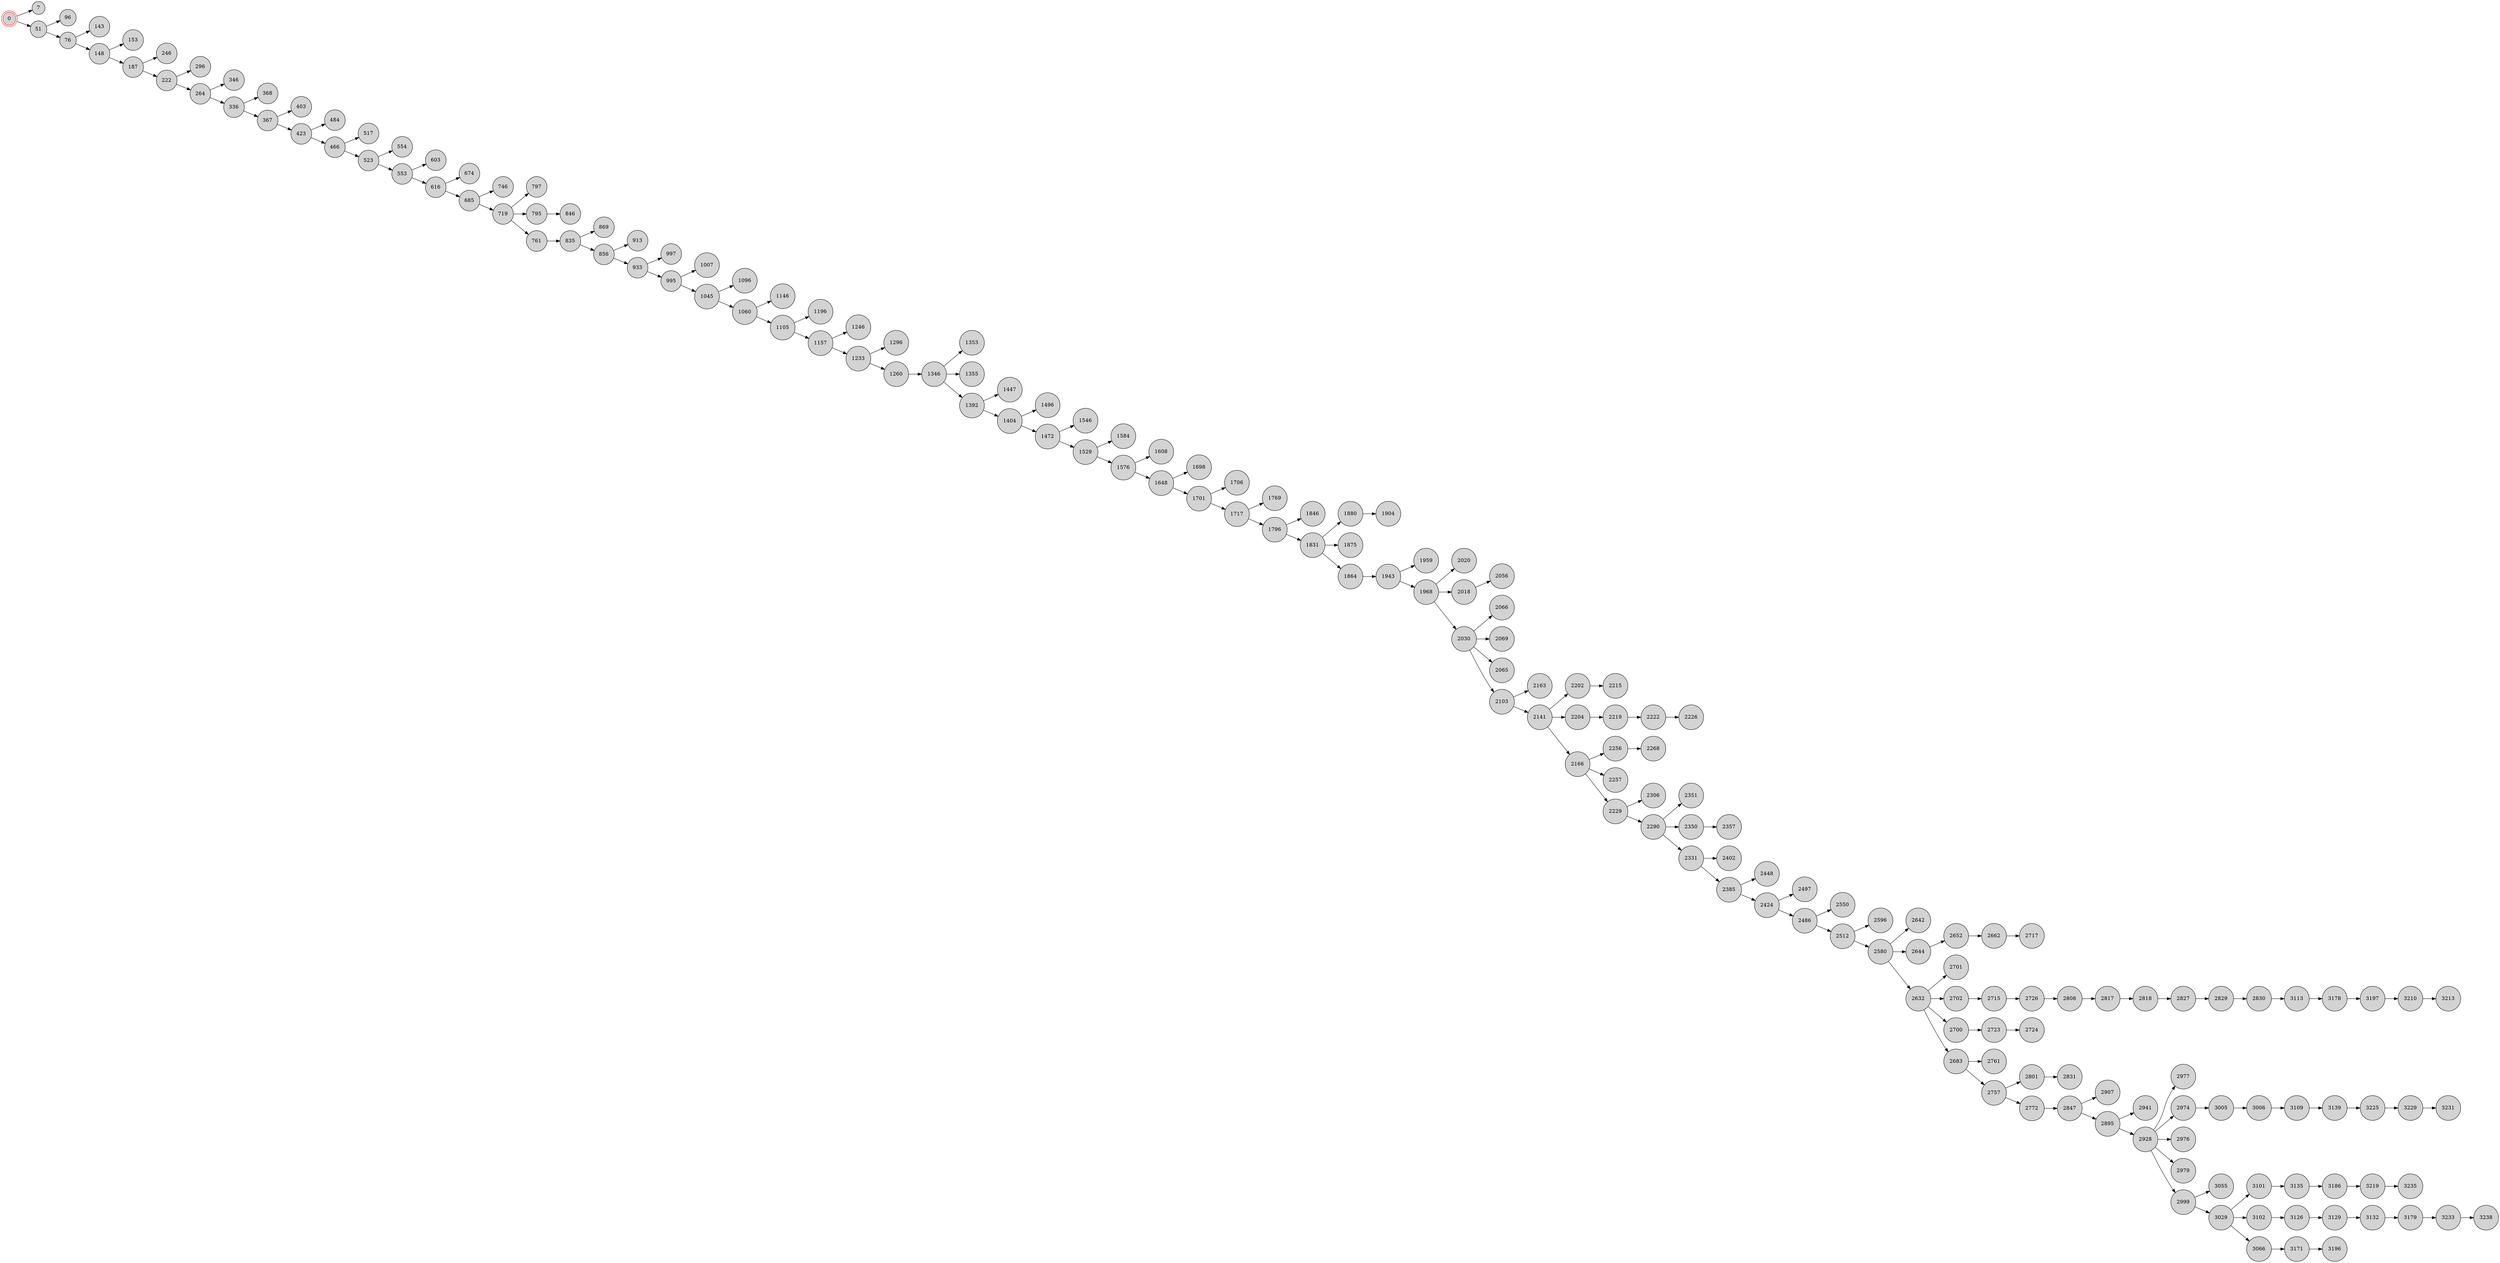 digraph BlockchainTree {
    rankdir=LR;
    node [shape=circle, style=filled, fillcolor=lightgray];

    0 [shape=doublecircle, color=red];
    0 -> 7;
    0 -> 51;
    51 -> 96;
    51 -> 76;
    76 -> 143;
    76 -> 148;
    148 -> 153;
    148 -> 187;
    187 -> 246;
    187 -> 222;
    222 -> 296;
    222 -> 264;
    264 -> 346;
    264 -> 336;
    336 -> 368;
    336 -> 367;
    367 -> 403;
    367 -> 423;
    423 -> 484;
    423 -> 466;
    466 -> 517;
    466 -> 523;
    523 -> 554;
    523 -> 553;
    553 -> 603;
    553 -> 616;
    616 -> 674;
    616 -> 685;
    685 -> 746;
    685 -> 719;
    719 -> 797;
    719 -> 795;
    795 -> 846;
    719 -> 761;
    761 -> 835;
    835 -> 869;
    835 -> 856;
    856 -> 913;
    856 -> 933;
    933 -> 997;
    933 -> 995;
    995 -> 1007;
    995 -> 1045;
    1045 -> 1096;
    1045 -> 1060;
    1060 -> 1146;
    1060 -> 1105;
    1105 -> 1196;
    1105 -> 1157;
    1157 -> 1246;
    1157 -> 1233;
    1233 -> 1296;
    1233 -> 1260;
    1260 -> 1346;
    1346 -> 1353;
    1346 -> 1355;
    1346 -> 1392;
    1392 -> 1447;
    1392 -> 1404;
    1404 -> 1496;
    1404 -> 1472;
    1472 -> 1546;
    1472 -> 1529;
    1529 -> 1584;
    1529 -> 1576;
    1576 -> 1608;
    1576 -> 1648;
    1648 -> 1698;
    1648 -> 1701;
    1701 -> 1706;
    1701 -> 1717;
    1717 -> 1769;
    1717 -> 1796;
    1796 -> 1846;
    1796 -> 1831;
    1831 -> 1880;
    1831 -> 1875;
    1880 -> 1904;
    1831 -> 1864;
    1864 -> 1943;
    1943 -> 1959;
    1943 -> 1968;
    1968 -> 2020;
    1968 -> 2018;
    1968 -> 2030;
    2030 -> 2066;
    2030 -> 2069;
    2018 -> 2056;
    2030 -> 2065;
    2030 -> 2103;
    2103 -> 2163;
    2103 -> 2141;
    2141 -> 2202;
    2202 -> 2215;
    2141 -> 2204;
    2204 -> 2219;
    2219 -> 2222;
    2141 -> 2166;
    2166 -> 2256;
    2166 -> 2257;
    2166 -> 2229;
    2229 -> 2306;
    2256 -> 2268;
    2229 -> 2290;
    2290 -> 2351;
    2290 -> 2350;
    2222 -> 2226;
    2350 -> 2357;
    2290 -> 2331;
    2331 -> 2402;
    2331 -> 2385;
    2385 -> 2448;
    2385 -> 2424;
    2424 -> 2497;
    2424 -> 2486;
    2486 -> 2550;
    2486 -> 2512;
    2512 -> 2596;
    2512 -> 2580;
    2580 -> 2642;
    2580 -> 2644;
    2644 -> 2652;
    2580 -> 2632;
    2632 -> 2701;
    2632 -> 2702;
    2652 -> 2662;
    2632 -> 2700;
    2700 -> 2723;
    2702 -> 2715;
    2632 -> 2683;
    2683 -> 2761;
    2683 -> 2757;
    2757 -> 2801;
    2715 -> 2726;
    2723 -> 2724;
    2726 -> 2808;
    2808 -> 2817;
    2662 -> 2717;
    2817 -> 2818;
    2818 -> 2827;
    2827 -> 2829;
    2801 -> 2831;
    2757 -> 2772;
    2772 -> 2847;
    2847 -> 2907;
    2847 -> 2895;
    2895 -> 2941;
    2895 -> 2928;
    2928 -> 2977;
    2928 -> 2974;
    2974 -> 3005;
    2928 -> 2976;
    2928 -> 2979;
    2928 -> 2999;
    2999 -> 3055;
    2999 -> 3029;
    3029 -> 3101;
    3005 -> 3006;
    2829 -> 2830;
    3029 -> 3102;
    3102 -> 3126;
    3126 -> 3129;
    3101 -> 3135;
    3006 -> 3109;
    3029 -> 3066;
    2830 -> 3113;
    3129 -> 3132;
    3135 -> 3186;
    3066 -> 3171;
    3113 -> 3178;
    3178 -> 3197;
    3197 -> 3210;
    3186 -> 3219;
    3109 -> 3139;
    3139 -> 3225;
    3225 -> 3229;
    3132 -> 3179;
    3219 -> 3235;
    3210 -> 3213;
    3179 -> 3233;
    3233 -> 3238;
    3171 -> 3196;
    3229 -> 3231;
}
